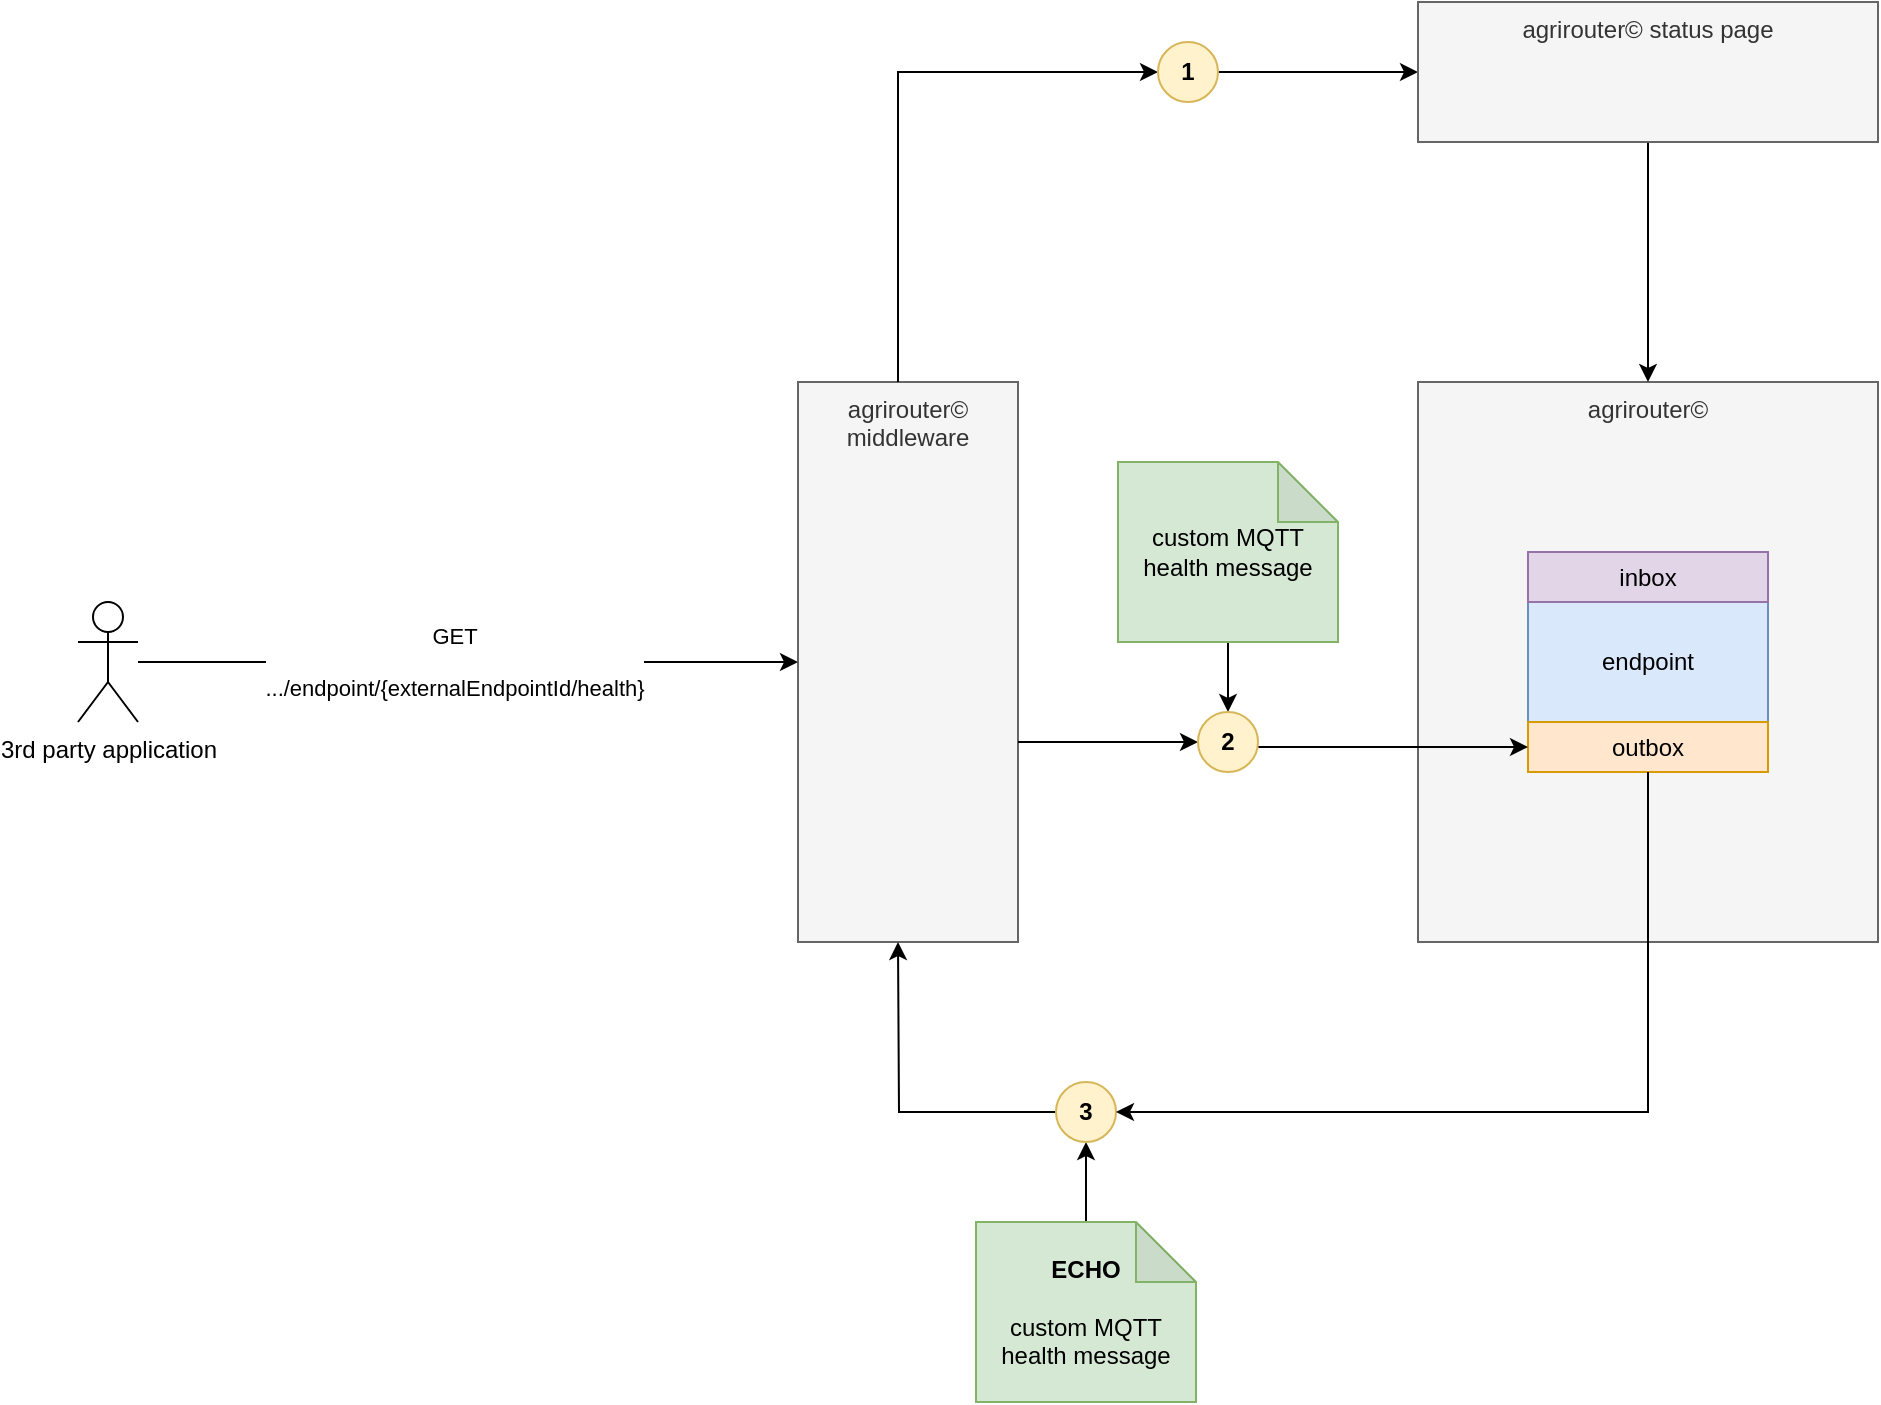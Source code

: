 <mxfile version="21.1.1" type="device">
  <diagram name="Seite-1" id="VrBfu4TxZgrukyA4LXs0">
    <mxGraphModel dx="1815" dy="1281" grid="1" gridSize="10" guides="1" tooltips="1" connect="1" arrows="1" fold="1" page="1" pageScale="1" pageWidth="827" pageHeight="1169" math="0" shadow="0">
      <root>
        <mxCell id="0" />
        <mxCell id="1" parent="0" />
        <mxCell id="5fbiJl8YK67mVhfQz9nL-18" style="edgeStyle=orthogonalEdgeStyle;rounded=0;orthogonalLoop=1;jettySize=auto;html=1;entryX=0;entryY=0.5;entryDx=0;entryDy=0;" edge="1" parent="1" source="5fbiJl8YK67mVhfQz9nL-23" target="5fbiJl8YK67mVhfQz9nL-7">
          <mxGeometry relative="1" as="geometry">
            <Array as="points" />
          </mxGeometry>
        </mxCell>
        <mxCell id="5fbiJl8YK67mVhfQz9nL-4" value="agrirouter© middleware" style="rounded=0;whiteSpace=wrap;html=1;verticalAlign=top;fillColor=#f5f5f5;fontColor=#333333;strokeColor=#666666;" vertex="1" parent="1">
          <mxGeometry x="270" y="400" width="110" height="280" as="geometry" />
        </mxCell>
        <mxCell id="5fbiJl8YK67mVhfQz9nL-3" value="agrirouter©" style="rounded=0;whiteSpace=wrap;html=1;verticalAlign=top;fillColor=#f5f5f5;fontColor=#333333;strokeColor=#666666;" vertex="1" parent="1">
          <mxGeometry x="580" y="400" width="230" height="280" as="geometry" />
        </mxCell>
        <mxCell id="5fbiJl8YK67mVhfQz9nL-1" value="endpoint" style="rounded=0;whiteSpace=wrap;html=1;fillColor=#dae8fc;strokeColor=#6c8ebf;glass=0;" vertex="1" parent="1">
          <mxGeometry x="635" y="510" width="120" height="60" as="geometry" />
        </mxCell>
        <mxCell id="5fbiJl8YK67mVhfQz9nL-5" value="inbox" style="rounded=0;whiteSpace=wrap;html=1;fillColor=#e1d5e7;strokeColor=#9673a6;glass=0;" vertex="1" parent="1">
          <mxGeometry x="635" y="485" width="120" height="25" as="geometry" />
        </mxCell>
        <mxCell id="5fbiJl8YK67mVhfQz9nL-16" style="edgeStyle=orthogonalEdgeStyle;rounded=0;orthogonalLoop=1;jettySize=auto;html=1;" edge="1" parent="1" source="5fbiJl8YK67mVhfQz9nL-28">
          <mxGeometry relative="1" as="geometry">
            <mxPoint x="320" y="680" as="targetPoint" />
            <Array as="points" />
          </mxGeometry>
        </mxCell>
        <mxCell id="5fbiJl8YK67mVhfQz9nL-6" value="outbox" style="rounded=0;whiteSpace=wrap;html=1;fillColor=#ffe6cc;strokeColor=#d79b00;glass=0;" vertex="1" parent="1">
          <mxGeometry x="635" y="570" width="120" height="25" as="geometry" />
        </mxCell>
        <mxCell id="5fbiJl8YK67mVhfQz9nL-9" style="edgeStyle=orthogonalEdgeStyle;rounded=0;orthogonalLoop=1;jettySize=auto;html=1;" edge="1" parent="1" source="5fbiJl8YK67mVhfQz9nL-7" target="5fbiJl8YK67mVhfQz9nL-3">
          <mxGeometry relative="1" as="geometry" />
        </mxCell>
        <mxCell id="5fbiJl8YK67mVhfQz9nL-7" value="agrirouter© status page" style="rounded=0;whiteSpace=wrap;html=1;verticalAlign=top;fillColor=#f5f5f5;fontColor=#333333;strokeColor=#666666;" vertex="1" parent="1">
          <mxGeometry x="580" y="210" width="230" height="70" as="geometry" />
        </mxCell>
        <mxCell id="5fbiJl8YK67mVhfQz9nL-11" style="edgeStyle=orthogonalEdgeStyle;rounded=0;orthogonalLoop=1;jettySize=auto;html=1;entryX=0;entryY=0.5;entryDx=0;entryDy=0;" edge="1" parent="1" source="5fbiJl8YK67mVhfQz9nL-10" target="5fbiJl8YK67mVhfQz9nL-4">
          <mxGeometry relative="1" as="geometry" />
        </mxCell>
        <mxCell id="5fbiJl8YK67mVhfQz9nL-12" value="GET &lt;br&gt;&lt;br&gt;.../endpoint/{externalEndpointId/health}" style="edgeLabel;html=1;align=center;verticalAlign=middle;resizable=0;points=[];" vertex="1" connectable="0" parent="5fbiJl8YK67mVhfQz9nL-11">
          <mxGeometry x="-0.223" y="-3" relative="1" as="geometry">
            <mxPoint x="30" y="-3" as="offset" />
          </mxGeometry>
        </mxCell>
        <mxCell id="5fbiJl8YK67mVhfQz9nL-10" value="3rd party application" style="shape=umlActor;verticalLabelPosition=bottom;verticalAlign=top;html=1;outlineConnect=0;" vertex="1" parent="1">
          <mxGeometry x="-90" y="510" width="30" height="60" as="geometry" />
        </mxCell>
        <mxCell id="5fbiJl8YK67mVhfQz9nL-13" style="edgeStyle=orthogonalEdgeStyle;rounded=0;orthogonalLoop=1;jettySize=auto;html=1;entryX=0;entryY=0.5;entryDx=0;entryDy=0;" edge="1" parent="1" source="5fbiJl8YK67mVhfQz9nL-25" target="5fbiJl8YK67mVhfQz9nL-6">
          <mxGeometry relative="1" as="geometry">
            <Array as="points">
              <mxPoint x="524" y="583" />
            </Array>
          </mxGeometry>
        </mxCell>
        <mxCell id="5fbiJl8YK67mVhfQz9nL-21" style="edgeStyle=orthogonalEdgeStyle;rounded=0;orthogonalLoop=1;jettySize=auto;html=1;entryX=0.5;entryY=0;entryDx=0;entryDy=0;" edge="1" parent="1" source="5fbiJl8YK67mVhfQz9nL-17" target="5fbiJl8YK67mVhfQz9nL-25">
          <mxGeometry relative="1" as="geometry">
            <mxPoint x="485" y="540" as="targetPoint" />
          </mxGeometry>
        </mxCell>
        <mxCell id="5fbiJl8YK67mVhfQz9nL-17" value="custom MQTT health message" style="shape=note;whiteSpace=wrap;html=1;backgroundOutline=1;darkOpacity=0.05;fillColor=#d5e8d4;strokeColor=#82b366;" vertex="1" parent="1">
          <mxGeometry x="430" y="440" width="110" height="90" as="geometry" />
        </mxCell>
        <mxCell id="5fbiJl8YK67mVhfQz9nL-20" style="edgeStyle=orthogonalEdgeStyle;rounded=0;orthogonalLoop=1;jettySize=auto;html=1;entryX=0.5;entryY=1;entryDx=0;entryDy=0;" edge="1" parent="1" source="5fbiJl8YK67mVhfQz9nL-19" target="5fbiJl8YK67mVhfQz9nL-28">
          <mxGeometry relative="1" as="geometry">
            <mxPoint x="490" y="790" as="targetPoint" />
          </mxGeometry>
        </mxCell>
        <mxCell id="5fbiJl8YK67mVhfQz9nL-19" value="&lt;b&gt;ECHO&lt;/b&gt;&lt;br&gt;&lt;br&gt;custom MQTT health message" style="shape=note;whiteSpace=wrap;html=1;backgroundOutline=1;darkOpacity=0.05;fillColor=#d5e8d4;strokeColor=#82b366;" vertex="1" parent="1">
          <mxGeometry x="359" y="820" width="110" height="90" as="geometry" />
        </mxCell>
        <mxCell id="5fbiJl8YK67mVhfQz9nL-24" value="" style="edgeStyle=orthogonalEdgeStyle;rounded=0;orthogonalLoop=1;jettySize=auto;html=1;entryX=0;entryY=0.5;entryDx=0;entryDy=0;" edge="1" parent="1" source="5fbiJl8YK67mVhfQz9nL-4" target="5fbiJl8YK67mVhfQz9nL-23">
          <mxGeometry relative="1" as="geometry">
            <mxPoint x="320" y="400" as="sourcePoint" />
            <mxPoint x="580" y="245" as="targetPoint" />
            <Array as="points">
              <mxPoint x="320" y="245" />
            </Array>
          </mxGeometry>
        </mxCell>
        <mxCell id="5fbiJl8YK67mVhfQz9nL-23" value="1" style="ellipse;whiteSpace=wrap;html=1;aspect=fixed;fillColor=#fff2cc;strokeColor=#d6b656;fontStyle=1" vertex="1" parent="1">
          <mxGeometry x="450" y="230" width="30" height="30" as="geometry" />
        </mxCell>
        <mxCell id="5fbiJl8YK67mVhfQz9nL-27" value="" style="edgeStyle=orthogonalEdgeStyle;rounded=0;orthogonalLoop=1;jettySize=auto;html=1;entryX=0;entryY=0.5;entryDx=0;entryDy=0;" edge="1" parent="1" source="5fbiJl8YK67mVhfQz9nL-4" target="5fbiJl8YK67mVhfQz9nL-25">
          <mxGeometry relative="1" as="geometry">
            <mxPoint x="380" y="583" as="sourcePoint" />
            <mxPoint x="635" y="583" as="targetPoint" />
            <Array as="points">
              <mxPoint x="410" y="580" />
              <mxPoint x="410" y="580" />
            </Array>
          </mxGeometry>
        </mxCell>
        <mxCell id="5fbiJl8YK67mVhfQz9nL-25" value="2" style="ellipse;whiteSpace=wrap;html=1;aspect=fixed;fillColor=#fff2cc;strokeColor=#d6b656;fontStyle=1" vertex="1" parent="1">
          <mxGeometry x="470" y="565" width="30" height="30" as="geometry" />
        </mxCell>
        <mxCell id="5fbiJl8YK67mVhfQz9nL-28" value="3" style="ellipse;whiteSpace=wrap;html=1;aspect=fixed;fillColor=#fff2cc;strokeColor=#d6b656;fontStyle=1" vertex="1" parent="1">
          <mxGeometry x="399" y="750" width="30" height="30" as="geometry" />
        </mxCell>
        <mxCell id="5fbiJl8YK67mVhfQz9nL-30" style="edgeStyle=orthogonalEdgeStyle;rounded=0;orthogonalLoop=1;jettySize=auto;html=1;entryX=1;entryY=0.5;entryDx=0;entryDy=0;exitX=0.5;exitY=1;exitDx=0;exitDy=0;" edge="1" parent="1" source="5fbiJl8YK67mVhfQz9nL-6" target="5fbiJl8YK67mVhfQz9nL-28">
          <mxGeometry relative="1" as="geometry">
            <Array as="points">
              <mxPoint x="695" y="765" />
            </Array>
          </mxGeometry>
        </mxCell>
      </root>
    </mxGraphModel>
  </diagram>
</mxfile>
